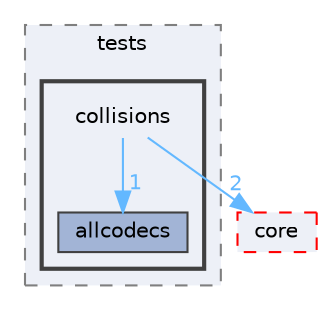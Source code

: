 digraph "runtime/xxHash/tests/collisions"
{
 // LATEX_PDF_SIZE
  bgcolor="transparent";
  edge [fontname=Helvetica,fontsize=10,labelfontname=Helvetica,labelfontsize=10];
  node [fontname=Helvetica,fontsize=10,shape=box,height=0.2,width=0.4];
  compound=true
  subgraph clusterdir_295429af828a0fb363edf59f9db0238a {
    graph [ bgcolor="#edf0f7", pencolor="grey50", label="tests", fontname=Helvetica,fontsize=10 style="filled,dashed", URL="dir_295429af828a0fb363edf59f9db0238a.html",tooltip=""]
  subgraph clusterdir_22ff950d1fb8bf0f9690866ef46d9bcc {
    graph [ bgcolor="#edf0f7", pencolor="grey25", label="", fontname=Helvetica,fontsize=10 style="filled,bold", URL="dir_22ff950d1fb8bf0f9690866ef46d9bcc.html",tooltip=""]
    dir_22ff950d1fb8bf0f9690866ef46d9bcc [shape=plaintext, label="collisions"];
  dir_fc4c24158d639a2f3939265424b22b83 [label="allcodecs", fillcolor="#a2b4d6", color="grey25", style="filled", URL="dir_fc4c24158d639a2f3939265424b22b83.html",tooltip=""];
  }
  }
  dir_0b94c9ea5f3d98712a457061cc05ff83 [label="core", fillcolor="#edf0f7", color="red", style="filled,dashed", URL="dir_0b94c9ea5f3d98712a457061cc05ff83.html",tooltip=""];
  dir_22ff950d1fb8bf0f9690866ef46d9bcc->dir_0b94c9ea5f3d98712a457061cc05ff83 [headlabel="2", labeldistance=1.5 headhref="dir_000018_000023.html" href="dir_000018_000023.html" color="steelblue1" fontcolor="steelblue1"];
  dir_22ff950d1fb8bf0f9690866ef46d9bcc->dir_fc4c24158d639a2f3939265424b22b83 [headlabel="1", labeldistance=1.5 headhref="dir_000018_000000.html" href="dir_000018_000000.html" color="steelblue1" fontcolor="steelblue1"];
}
